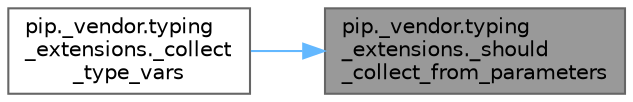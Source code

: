 digraph "pip._vendor.typing_extensions._should_collect_from_parameters"
{
 // LATEX_PDF_SIZE
  bgcolor="transparent";
  edge [fontname=Helvetica,fontsize=10,labelfontname=Helvetica,labelfontsize=10];
  node [fontname=Helvetica,fontsize=10,shape=box,height=0.2,width=0.4];
  rankdir="RL";
  Node1 [id="Node000001",label="pip._vendor.typing\l_extensions._should\l_collect_from_parameters",height=0.2,width=0.4,color="gray40", fillcolor="grey60", style="filled", fontcolor="black",tooltip=" "];
  Node1 -> Node2 [id="edge1_Node000001_Node000002",dir="back",color="steelblue1",style="solid",tooltip=" "];
  Node2 [id="Node000002",label="pip._vendor.typing\l_extensions._collect\l_type_vars",height=0.2,width=0.4,color="grey40", fillcolor="white", style="filled",URL="$namespacepip_1_1__vendor_1_1typing__extensions.html#a081cc23e635c7164e2893a260c0890e6",tooltip=" "];
}
